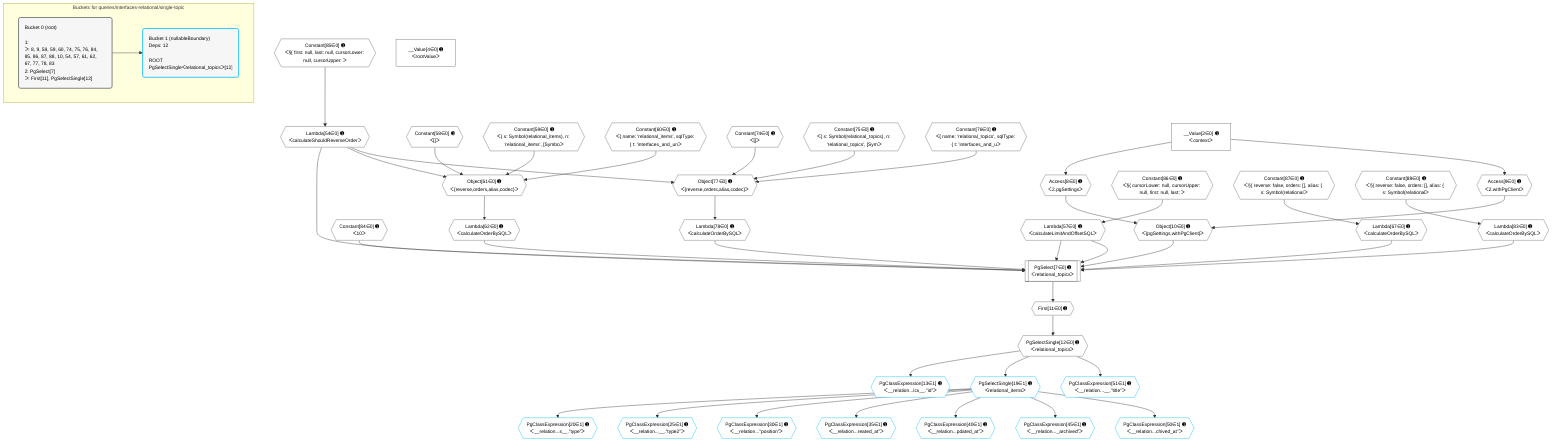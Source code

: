 %%{init: {'themeVariables': { 'fontSize': '12px'}}}%%
graph TD
    classDef path fill:#eee,stroke:#000,color:#000
    classDef plan fill:#fff,stroke-width:1px,color:#000
    classDef itemplan fill:#fff,stroke-width:2px,color:#000
    classDef unbatchedplan fill:#dff,stroke-width:1px,color:#000
    classDef sideeffectplan fill:#fcc,stroke-width:2px,color:#000
    classDef bucket fill:#f6f6f6,color:#000,stroke-width:2px,text-align:left


    %% plan dependencies
    PgSelect7[["PgSelect[7∈0] ➊<br />ᐸrelational_topicsᐳ"]]:::plan
    Object10{{"Object[10∈0] ➊<br />ᐸ{pgSettings,withPgClient}ᐳ"}}:::plan
    Constant84{{"Constant[84∈0] ➊<br />ᐸ10ᐳ"}}:::plan
    Lambda57{{"Lambda[57∈0] ➊<br />ᐸcalculateLimitAndOffsetSQLᐳ"}}:::plan
    Lambda62{{"Lambda[62∈0] ➊<br />ᐸcalculateOrderBySQLᐳ"}}:::plan
    Lambda67{{"Lambda[67∈0] ➊<br />ᐸcalculateOrderBySQLᐳ"}}:::plan
    Lambda54{{"Lambda[54∈0] ➊<br />ᐸcalculateShouldReverseOrderᐳ"}}:::plan
    Lambda78{{"Lambda[78∈0] ➊<br />ᐸcalculateOrderBySQLᐳ"}}:::plan
    Lambda83{{"Lambda[83∈0] ➊<br />ᐸcalculateOrderBySQLᐳ"}}:::plan
    Object10 & Constant84 & Lambda57 & Lambda62 & Lambda67 & Lambda54 & Lambda57 & Lambda78 & Lambda83 --> PgSelect7
    Object61{{"Object[61∈0] ➊<br />ᐸ{reverse,orders,alias,codec}ᐳ"}}:::plan
    Constant58{{"Constant[58∈0] ➊<br />ᐸ[]ᐳ"}}:::plan
    Constant59{{"Constant[59∈0] ➊<br />ᐸ{ s: Symbol(relational_items), n: 'relational_items', [Symboᐳ"}}:::plan
    Constant60{{"Constant[60∈0] ➊<br />ᐸ{ name: 'relational_items', sqlType: { t: 'interfaces_and_unᐳ"}}:::plan
    Lambda54 & Constant58 & Constant59 & Constant60 --> Object61
    Object77{{"Object[77∈0] ➊<br />ᐸ{reverse,orders,alias,codec}ᐳ"}}:::plan
    Constant74{{"Constant[74∈0] ➊<br />ᐸ[]ᐳ"}}:::plan
    Constant75{{"Constant[75∈0] ➊<br />ᐸ{ s: Symbol(relational_topics), n: 'relational_topics', [Symᐳ"}}:::plan
    Constant76{{"Constant[76∈0] ➊<br />ᐸ{ name: 'relational_topics', sqlType: { t: 'interfaces_and_uᐳ"}}:::plan
    Lambda54 & Constant74 & Constant75 & Constant76 --> Object77
    Access8{{"Access[8∈0] ➊<br />ᐸ2.pgSettingsᐳ"}}:::plan
    Access9{{"Access[9∈0] ➊<br />ᐸ2.withPgClientᐳ"}}:::plan
    Access8 & Access9 --> Object10
    __Value2["__Value[2∈0] ➊<br />ᐸcontextᐳ"]:::plan
    __Value2 --> Access8
    __Value2 --> Access9
    First11{{"First[11∈0] ➊"}}:::plan
    PgSelect7 --> First11
    PgSelectSingle12{{"PgSelectSingle[12∈0] ➊<br />ᐸrelational_topicsᐳ"}}:::plan
    First11 --> PgSelectSingle12
    Constant85{{"Constant[85∈0] ➊<br />ᐸ§{ first: null, last: null, cursorLower: null, cursorUpper: ᐳ"}}:::plan
    Constant85 --> Lambda54
    Constant86{{"Constant[86∈0] ➊<br />ᐸ§{ cursorLower: null, cursorUpper: null, first: null, last: ᐳ"}}:::plan
    Constant86 --> Lambda57
    Object61 --> Lambda62
    Constant87{{"Constant[87∈0] ➊<br />ᐸ§{ reverse: false, orders: [], alias: { s: Symbol(relationalᐳ"}}:::plan
    Constant87 --> Lambda67
    Object77 --> Lambda78
    Constant88{{"Constant[88∈0] ➊<br />ᐸ§{ reverse: false, orders: [], alias: { s: Symbol(relationalᐳ"}}:::plan
    Constant88 --> Lambda83
    __Value4["__Value[4∈0] ➊<br />ᐸrootValueᐳ"]:::plan
    PgClassExpression13{{"PgClassExpression[13∈1] ➊<br />ᐸ__relation...ics__.”id”ᐳ"}}:::plan
    PgSelectSingle12 --> PgClassExpression13
    PgSelectSingle19{{"PgSelectSingle[19∈1] ➊<br />ᐸrelational_itemsᐳ"}}:::plan
    PgSelectSingle12 --> PgSelectSingle19
    PgClassExpression20{{"PgClassExpression[20∈1] ➊<br />ᐸ__relation...s__.”type”ᐳ"}}:::plan
    PgSelectSingle19 --> PgClassExpression20
    PgClassExpression25{{"PgClassExpression[25∈1] ➊<br />ᐸ__relation...__.”type2”ᐳ"}}:::plan
    PgSelectSingle19 --> PgClassExpression25
    PgClassExpression30{{"PgClassExpression[30∈1] ➊<br />ᐸ__relation...”position”ᐳ"}}:::plan
    PgSelectSingle19 --> PgClassExpression30
    PgClassExpression35{{"PgClassExpression[35∈1] ➊<br />ᐸ__relation...reated_at”ᐳ"}}:::plan
    PgSelectSingle19 --> PgClassExpression35
    PgClassExpression40{{"PgClassExpression[40∈1] ➊<br />ᐸ__relation...pdated_at”ᐳ"}}:::plan
    PgSelectSingle19 --> PgClassExpression40
    PgClassExpression45{{"PgClassExpression[45∈1] ➊<br />ᐸ__relation..._archived”ᐳ"}}:::plan
    PgSelectSingle19 --> PgClassExpression45
    PgClassExpression50{{"PgClassExpression[50∈1] ➊<br />ᐸ__relation...chived_at”ᐳ"}}:::plan
    PgSelectSingle19 --> PgClassExpression50
    PgClassExpression51{{"PgClassExpression[51∈1] ➊<br />ᐸ__relation...__.”title”ᐳ"}}:::plan
    PgSelectSingle12 --> PgClassExpression51

    %% define steps

    subgraph "Buckets for queries/interfaces-relational/single-topic"
    Bucket0("Bucket 0 (root)<br /><br />1: <br />ᐳ: 8, 9, 58, 59, 60, 74, 75, 76, 84, 85, 86, 87, 88, 10, 54, 57, 61, 62, 67, 77, 78, 83<br />2: PgSelect[7]<br />ᐳ: First[11], PgSelectSingle[12]"):::bucket
    classDef bucket0 stroke:#696969
    class Bucket0,__Value2,__Value4,PgSelect7,Access8,Access9,Object10,First11,PgSelectSingle12,Lambda54,Lambda57,Constant58,Constant59,Constant60,Object61,Lambda62,Lambda67,Constant74,Constant75,Constant76,Object77,Lambda78,Lambda83,Constant84,Constant85,Constant86,Constant87,Constant88 bucket0
    Bucket1("Bucket 1 (nullableBoundary)<br />Deps: 12<br /><br />ROOT PgSelectSingleᐸrelational_topicsᐳ[12]"):::bucket
    classDef bucket1 stroke:#00bfff
    class Bucket1,PgClassExpression13,PgSelectSingle19,PgClassExpression20,PgClassExpression25,PgClassExpression30,PgClassExpression35,PgClassExpression40,PgClassExpression45,PgClassExpression50,PgClassExpression51 bucket1
    Bucket0 --> Bucket1
    end